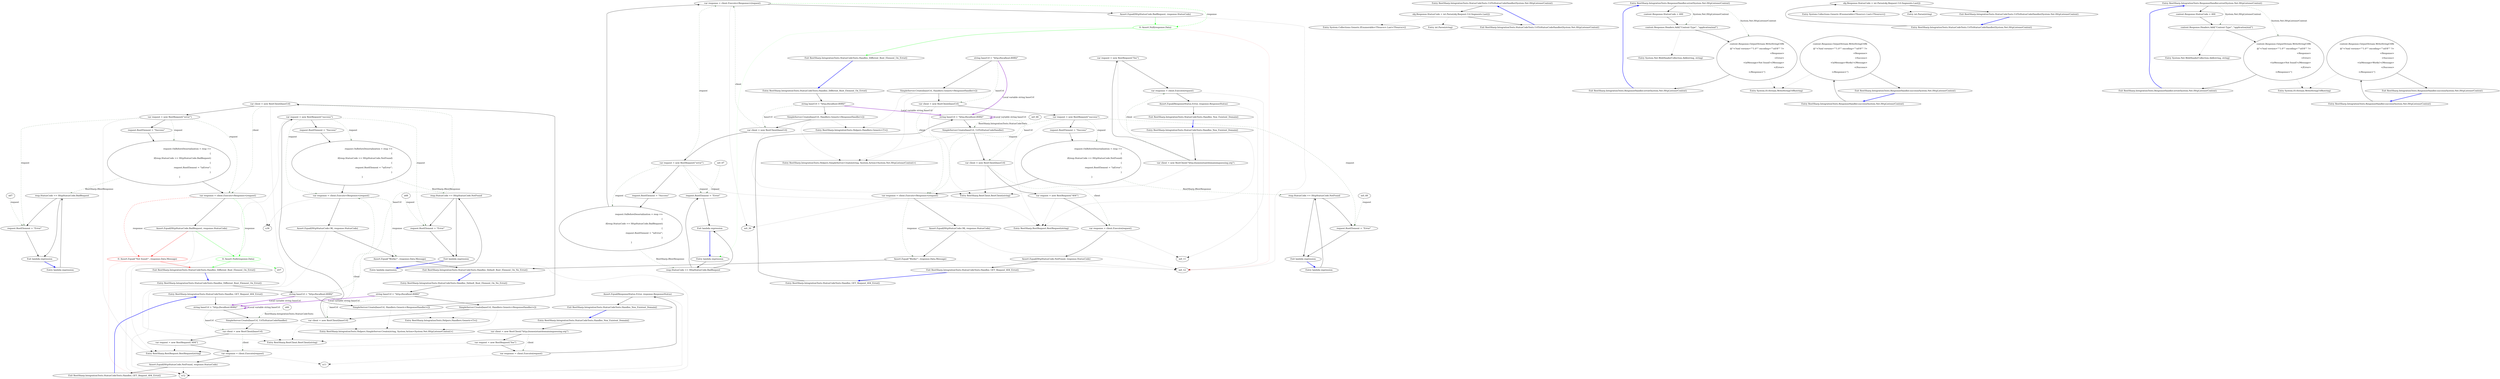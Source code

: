 digraph  {
n0 [cluster="RestSharp.IntegrationTests.StatusCodeTests.Handles_GET_Request_404_Error()", label="Entry RestSharp.IntegrationTests.StatusCodeTests.Handles_GET_Request_404_Error()", span="10-10"];
n1 [cluster="RestSharp.IntegrationTests.StatusCodeTests.Handles_GET_Request_404_Error()", label="string baseUrl = ''http://localhost:8080/''", span="12-12"];
n2 [cluster="RestSharp.IntegrationTests.StatusCodeTests.Handles_GET_Request_404_Error()", label="SimpleServer.Create(baseUrl, UrlToStatusCodeHandler)", span="13-13"];
n3 [cluster="RestSharp.IntegrationTests.StatusCodeTests.Handles_GET_Request_404_Error()", label="var client = new RestClient(baseUrl)", span="15-15"];
n8 [cluster="RestSharp.IntegrationTests.Helpers.SimpleServer.Create(string, System.Action<System.Net.HttpListenerContext>)", label="Entry RestSharp.IntegrationTests.Helpers.SimpleServer.Create(string, System.Action<System.Net.HttpListenerContext>)", span="12-12"];
n4 [cluster="RestSharp.IntegrationTests.StatusCodeTests.Handles_GET_Request_404_Error()", label="var request = new RestRequest(''404'')", span="16-16"];
n5 [cluster="RestSharp.IntegrationTests.StatusCodeTests.Handles_GET_Request_404_Error()", label="var response = client.Execute(request)", span="17-17"];
n9 [cluster="RestSharp.RestClient.RestClient(string)", label="Entry RestSharp.RestClient.RestClient(string)", span="66-66"];
n10 [cluster="RestSharp.RestRequest.RestRequest(string)", label="Entry RestSharp.RestRequest.RestRequest(string)", span="80-80"];
n6 [cluster="RestSharp.IntegrationTests.StatusCodeTests.Handles_GET_Request_404_Error()", label="Assert.Equal(HttpStatusCode.NotFound, response.StatusCode)", span="19-19"];
n7 [cluster="RestSharp.IntegrationTests.StatusCodeTests.Handles_GET_Request_404_Error()", label="Exit RestSharp.IntegrationTests.StatusCodeTests.Handles_GET_Request_404_Error()", span="10-10"];
n13 [cluster="RestSharp.IntegrationTests.StatusCodeTests.UrlToStatusCodeHandler(System.Net.HttpListenerContext)", label="Entry RestSharp.IntegrationTests.StatusCodeTests.UrlToStatusCodeHandler(System.Net.HttpListenerContext)", span="23-23"];
n14 [cluster="RestSharp.IntegrationTests.StatusCodeTests.UrlToStatusCodeHandler(System.Net.HttpListenerContext)", label="obj.Response.StatusCode = int.Parse(obj.Request.Url.Segments.Last())", span="25-25"];
n15 [cluster="RestSharp.IntegrationTests.StatusCodeTests.UrlToStatusCodeHandler(System.Net.HttpListenerContext)", label="Exit RestSharp.IntegrationTests.StatusCodeTests.UrlToStatusCodeHandler(System.Net.HttpListenerContext)", span="23-23"];
n16 [cluster="System.Collections.Generic.IEnumerable<TSource>.Last<TSource>()", label="Entry System.Collections.Generic.IEnumerable<TSource>.Last<TSource>()", span="0-0"];
n17 [cluster="int.Parse(string)", label="Entry int.Parse(string)", span="0-0"];
n18 [cluster="RestSharp.IntegrationTests.StatusCodeTests.Handles_Non_Existent_Domain()", label="Entry RestSharp.IntegrationTests.StatusCodeTests.Handles_Non_Existent_Domain()", span="33-33"];
n19 [cluster="RestSharp.IntegrationTests.StatusCodeTests.Handles_Non_Existent_Domain()", label="var client = new RestClient(''http://nonexistantdomainimguessing.org'')", span="35-35"];
n20 [cluster="RestSharp.IntegrationTests.StatusCodeTests.Handles_Non_Existent_Domain()", label="var request = new RestRequest(''foo'')", span="36-36"];
n21 [cluster="RestSharp.IntegrationTests.StatusCodeTests.Handles_Non_Existent_Domain()", label="var response = client.Execute(request)", span="37-37"];
n22 [cluster="RestSharp.IntegrationTests.StatusCodeTests.Handles_Non_Existent_Domain()", label="Assert.Equal(ResponseStatus.Error, response.ResponseStatus)", span="38-38"];
n23 [cluster="RestSharp.IntegrationTests.StatusCodeTests.Handles_Non_Existent_Domain()", label="Exit RestSharp.IntegrationTests.StatusCodeTests.Handles_Non_Existent_Domain()", span="33-33"];
n24 [cluster="RestSharp.IntegrationTests.StatusCodeTests.Handles_Different_Root_Element_On_Error()", label="Entry RestSharp.IntegrationTests.StatusCodeTests.Handles_Different_Root_Element_On_Error()", span="42-42"];
n25 [cluster="RestSharp.IntegrationTests.StatusCodeTests.Handles_Different_Root_Element_On_Error()", label="string baseUrl = ''http://localhost:8080/''", span="44-44"];
n26 [cluster="RestSharp.IntegrationTests.StatusCodeTests.Handles_Different_Root_Element_On_Error()", label="SimpleServer.Create(baseUrl, Handlers.Generic<ResponseHandler>())", span="45-45"];
n27 [cluster="RestSharp.IntegrationTests.StatusCodeTests.Handles_Different_Root_Element_On_Error()", label="var client = new RestClient(baseUrl)", span="47-47"];
n35 [cluster="RestSharp.IntegrationTests.Helpers.Handlers.Generic<T>()", label="Entry RestSharp.IntegrationTests.Helpers.Handlers.Generic<T>()", span="56-56"];
n28 [cluster="RestSharp.IntegrationTests.StatusCodeTests.Handles_Different_Root_Element_On_Error()", label="var request = new RestRequest(''error'')", span="48-48"];
n31 [cluster="RestSharp.IntegrationTests.StatusCodeTests.Handles_Different_Root_Element_On_Error()", label="var response = client.Execute<Response>(request)", span="58-58"];
n29 [cluster="RestSharp.IntegrationTests.StatusCodeTests.Handles_Different_Root_Element_On_Error()", label="request.RootElement = ''Success''", span="49-49"];
n30 [cluster="RestSharp.IntegrationTests.StatusCodeTests.Handles_Different_Root_Element_On_Error()", label="request.OnBeforeDeserialization = resp =>\r\n				{\r\n					if(resp.StatusCode == HttpStatusCode.BadRequest)\r\n					{\r\n						request.RootElement = ''\\nError'';\r\n					}\r\n				}", span="50-56"];
n39 [cluster="lambda expression", label="request.RootElement = ''Error''", span="54-54"];
n38 [cluster="lambda expression", label="resp.StatusCode == HttpStatusCode.BadRequest", span="52-52"];
n32 [cluster="RestSharp.IntegrationTests.StatusCodeTests.Handles_Different_Root_Element_On_Error()", label="Assert.Equal(HttpStatusCode.BadRequest, response.StatusCode)", span="60-60"];
n33 [cluster="RestSharp.IntegrationTests.StatusCodeTests.Handles_Different_Root_Element_On_Error()", color=red, community=0, label="0: Assert.Equal(''Not found!'', response.Data.Message)", span="61-61"];
d33 [cluster="RestSharp.IntegrationTests.StatusCodeTests.Handles_Different_Root_Element_On_Error()", color=green, community=0, label="0: Assert.Null(response.Data)", span="61-61"];
n34 [cluster="RestSharp.IntegrationTests.StatusCodeTests.Handles_Different_Root_Element_On_Error()", label="Exit RestSharp.IntegrationTests.StatusCodeTests.Handles_Different_Root_Element_On_Error()", span="42-42"];
n37 [cluster="lambda expression", label="Entry lambda expression", span="50-56"];
n40 [cluster="lambda expression", label="Exit lambda expression", span="50-56"];
n41 [cluster="RestSharp.IntegrationTests.StatusCodeTests.Handles_Default_Root_Element_On_No_Error()", label="Entry RestSharp.IntegrationTests.StatusCodeTests.Handles_Default_Root_Element_On_No_Error()", span="66-66"];
n42 [cluster="RestSharp.IntegrationTests.StatusCodeTests.Handles_Default_Root_Element_On_No_Error()", label="string baseUrl = ''http://localhost:8080/''", span="68-68"];
n43 [cluster="RestSharp.IntegrationTests.StatusCodeTests.Handles_Default_Root_Element_On_No_Error()", label="SimpleServer.Create(baseUrl, Handlers.Generic<ResponseHandler>())", span="69-69"];
n44 [cluster="RestSharp.IntegrationTests.StatusCodeTests.Handles_Default_Root_Element_On_No_Error()", label="var client = new RestClient(baseUrl)", span="71-71"];
n45 [cluster="RestSharp.IntegrationTests.StatusCodeTests.Handles_Default_Root_Element_On_No_Error()", label="var request = new RestRequest(''success'')", span="72-72"];
n48 [cluster="RestSharp.IntegrationTests.StatusCodeTests.Handles_Default_Root_Element_On_No_Error()", label="var response = client.Execute<Response>(request)", span="82-82"];
n46 [cluster="RestSharp.IntegrationTests.StatusCodeTests.Handles_Default_Root_Element_On_No_Error()", label="request.RootElement = ''Success''", span="73-73"];
n47 [cluster="RestSharp.IntegrationTests.StatusCodeTests.Handles_Default_Root_Element_On_No_Error()", label="request.OnBeforeDeserialization = resp =>\r\n				{\r\n					if(resp.StatusCode == HttpStatusCode.NotFound)\r\n					{\r\n						request.RootElement = ''\\nError'';\r\n					}\r\n				}", span="74-80"];
n54 [cluster="lambda expression", label="request.RootElement = ''Error''", span="78-78"];
n53 [cluster="lambda expression", label="resp.StatusCode == HttpStatusCode.NotFound", span="76-76"];
n49 [cluster="RestSharp.IntegrationTests.StatusCodeTests.Handles_Default_Root_Element_On_No_Error()", label="Assert.Equal(HttpStatusCode.OK, response.StatusCode)", span="84-84"];
n50 [cluster="RestSharp.IntegrationTests.StatusCodeTests.Handles_Default_Root_Element_On_No_Error()", label="Assert.Equal(''Works!'', response.Data.Message)", span="85-85"];
n51 [cluster="RestSharp.IntegrationTests.StatusCodeTests.Handles_Default_Root_Element_On_No_Error()", label="Exit RestSharp.IntegrationTests.StatusCodeTests.Handles_Default_Root_Element_On_No_Error()", span="66-66"];
n52 [cluster="lambda expression", label="Entry lambda expression", span="74-80"];
n55 [cluster="lambda expression", label="Exit lambda expression", span="74-80"];
n56 [cluster="RestSharp.IntegrationTests.ResponseHandler.error(System.Net.HttpListenerContext)", label="Entry RestSharp.IntegrationTests.ResponseHandler.error(System.Net.HttpListenerContext)", span="92-92"];
n57 [cluster="RestSharp.IntegrationTests.ResponseHandler.error(System.Net.HttpListenerContext)", label="context.Response.StatusCode = 400", span="94-94"];
n58 [cluster="RestSharp.IntegrationTests.ResponseHandler.error(System.Net.HttpListenerContext)", label="context.Response.Headers.Add(''Content-Type'', ''application/xml'')", span="95-95"];
n59 [cluster="RestSharp.IntegrationTests.ResponseHandler.error(System.Net.HttpListenerContext)", label="context.Response.OutputStream.WriteStringUtf8(\r\n@''<?xml version=''''1.0'''' encoding=''''utf-8'''' ?>\r\n<Response>\r\n	<Error>\r\n		<\\nMessage>Not found!</Message>\r\n	</Error>\r\n</Response>'')", span="96-102"];
n61 [cluster="System.Net.WebHeaderCollection.Add(string, string)", label="Entry System.Net.WebHeaderCollection.Add(string, string)", span="0-0"];
n60 [cluster="RestSharp.IntegrationTests.ResponseHandler.error(System.Net.HttpListenerContext)", label="Exit RestSharp.IntegrationTests.ResponseHandler.error(System.Net.HttpListenerContext)", span="92-92"];
n62 [cluster="System.IO.Stream.WriteStringUtf8(string)", label="Entry System.IO.Stream.WriteStringUtf8(string)", span="7-7"];
n63 [cluster="RestSharp.IntegrationTests.ResponseHandler.success(System.Net.HttpListenerContext)", label="Entry RestSharp.IntegrationTests.ResponseHandler.success(System.Net.HttpListenerContext)", span="104-104"];
n64 [cluster="RestSharp.IntegrationTests.ResponseHandler.success(System.Net.HttpListenerContext)", label="context.Response.OutputStream.WriteStringUtf8(\r\n@''<?xml version=''''1.0'''' encoding=''''utf-8'''' ?>\r\n<Response>\r\n	<Success>\r\n		<\\nMessage>Works!</Message>\r\n	</Success>\r\n</Response>'')", span="106-112"];
n65 [cluster="RestSharp.IntegrationTests.ResponseHandler.success(System.Net.HttpListenerContext)", label="Exit RestSharp.IntegrationTests.ResponseHandler.success(System.Net.HttpListenerContext)", span="104-104"];
m0_42 [cluster="RestSharp.IntegrationTests.StatusCodeTests.Handles_Default_Root_Element_On_No_Error()", file="StatusCodeTests.cs", label="string baseUrl = ''http://localhost:8080/''", span="68-68"];
m0_43 [cluster="RestSharp.IntegrationTests.StatusCodeTests.Handles_Default_Root_Element_On_No_Error()", file="StatusCodeTests.cs", label="SimpleServer.Create(baseUrl, Handlers.Generic<ResponseHandler>())", span="69-69"];
m0_44 [cluster="RestSharp.IntegrationTests.StatusCodeTests.Handles_Default_Root_Element_On_No_Error()", file="StatusCodeTests.cs", label="var client = new RestClient(baseUrl)", span="71-71"];
m0_45 [cluster="RestSharp.IntegrationTests.StatusCodeTests.Handles_Default_Root_Element_On_No_Error()", file="StatusCodeTests.cs", label="var request = new RestRequest(''success'')", span="72-72"];
m0_48 [cluster="RestSharp.IntegrationTests.StatusCodeTests.Handles_Default_Root_Element_On_No_Error()", file="StatusCodeTests.cs", label="var response = client.Execute<Response>(request)", span="82-82"];
m0_46 [cluster="RestSharp.IntegrationTests.StatusCodeTests.Handles_Default_Root_Element_On_No_Error()", file="StatusCodeTests.cs", label="request.RootElement = ''Success''", span="73-73"];
m0_47 [cluster="RestSharp.IntegrationTests.StatusCodeTests.Handles_Default_Root_Element_On_No_Error()", file="StatusCodeTests.cs", label="request.OnBeforeDeserialization = resp =>\r\n				{\r\n					if(resp.StatusCode == HttpStatusCode.NotFound)\r\n					{\r\n						request.RootElement = ''\\nError'';\r\n					}\r\n				}", span="74-80"];
m0_49 [cluster="RestSharp.IntegrationTests.StatusCodeTests.Handles_Default_Root_Element_On_No_Error()", file="StatusCodeTests.cs", label="Assert.Equal(HttpStatusCode.OK, response.StatusCode)", span="84-84"];
m0_50 [cluster="RestSharp.IntegrationTests.StatusCodeTests.Handles_Default_Root_Element_On_No_Error()", file="StatusCodeTests.cs", label="Assert.Equal(''Works!'', response.Data.Message)", span="85-85"];
m0_16 [cluster="System.Collections.Generic.IEnumerable<TSource>.Last<TSource>()", file="StatusCodeTests.cs", label="Entry System.Collections.Generic.IEnumerable<TSource>.Last<TSource>()", span="0-0"];
m0_17 [cluster="int.Parse(string)", file="StatusCodeTests.cs", label="Entry int.Parse(string)", span="0-0"];
m0_35 [cluster="RestSharp.IntegrationTests.Helpers.Handlers.Generic<T>()", file="StatusCodeTests.cs", label="Entry RestSharp.IntegrationTests.Helpers.Handlers.Generic<T>()", span="56-56"];
m0_8 [cluster="RestSharp.IntegrationTests.Helpers.SimpleServer.Create(string, System.Action<System.Net.HttpListenerContext>)", file="StatusCodeTests.cs", label="Entry RestSharp.IntegrationTests.Helpers.SimpleServer.Create(string, System.Action<System.Net.HttpListenerContext>)", span="12-12"];
m0_18 [cluster="RestSharp.IntegrationTests.StatusCodeTests.Handles_Non_Existent_Domain()", file="StatusCodeTests.cs", label="Entry RestSharp.IntegrationTests.StatusCodeTests.Handles_Non_Existent_Domain()", span="33-33"];
m0_19 [cluster="RestSharp.IntegrationTests.StatusCodeTests.Handles_Non_Existent_Domain()", file="StatusCodeTests.cs", label="var client = new RestClient(''http://nonexistantdomainimguessing.org'')", span="35-35"];
m0_20 [cluster="RestSharp.IntegrationTests.StatusCodeTests.Handles_Non_Existent_Domain()", file="StatusCodeTests.cs", label="var request = new RestRequest(''foo'')", span="36-36"];
m0_21 [cluster="RestSharp.IntegrationTests.StatusCodeTests.Handles_Non_Existent_Domain()", file="StatusCodeTests.cs", label="var response = client.Execute(request)", span="37-37"];
m0_22 [cluster="RestSharp.IntegrationTests.StatusCodeTests.Handles_Non_Existent_Domain()", file="StatusCodeTests.cs", label="Assert.Equal(ResponseStatus.Error, response.ResponseStatus)", span="38-38"];
m0_23 [cluster="RestSharp.IntegrationTests.StatusCodeTests.Handles_Non_Existent_Domain()", file="StatusCodeTests.cs", label="Exit RestSharp.IntegrationTests.StatusCodeTests.Handles_Non_Existent_Domain()", span="33-33"];
m0_24 [cluster="RestSharp.IntegrationTests.StatusCodeTests.Handles_Different_Root_Element_On_Error()", file="StatusCodeTests.cs", label="Entry RestSharp.IntegrationTests.StatusCodeTests.Handles_Different_Root_Element_On_Error()", span="42-42"];
m0_25 [cluster="RestSharp.IntegrationTests.StatusCodeTests.Handles_Different_Root_Element_On_Error()", file="StatusCodeTests.cs", label="string baseUrl = ''http://localhost:8080/''", span="44-44"];
m0_26 [cluster="RestSharp.IntegrationTests.StatusCodeTests.Handles_Different_Root_Element_On_Error()", file="StatusCodeTests.cs", label="SimpleServer.Create(baseUrl, Handlers.Generic<ResponseHandler>())", span="45-45"];
m0_27 [cluster="RestSharp.IntegrationTests.StatusCodeTests.Handles_Different_Root_Element_On_Error()", file="StatusCodeTests.cs", label="var client = new RestClient(baseUrl)", span="47-47"];
m0_28 [cluster="RestSharp.IntegrationTests.StatusCodeTests.Handles_Different_Root_Element_On_Error()", file="StatusCodeTests.cs", label="var request = new RestRequest(''error'')", span="48-48"];
m0_31 [cluster="RestSharp.IntegrationTests.StatusCodeTests.Handles_Different_Root_Element_On_Error()", file="StatusCodeTests.cs", label="var response = client.Execute<Response>(request)", span="58-58"];
m0_29 [cluster="RestSharp.IntegrationTests.StatusCodeTests.Handles_Different_Root_Element_On_Error()", file="StatusCodeTests.cs", label="request.RootElement = ''Success''", span="49-49"];
m0_30 [cluster="RestSharp.IntegrationTests.StatusCodeTests.Handles_Different_Root_Element_On_Error()", file="StatusCodeTests.cs", label="request.OnBeforeDeserialization = resp =>\r\n				{\r\n					if(resp.StatusCode == HttpStatusCode.BadRequest)\r\n					{\r\n						request.RootElement = ''\\nError'';\r\n					}\r\n				}", span="50-56"];
m0_32 [cluster="RestSharp.IntegrationTests.StatusCodeTests.Handles_Different_Root_Element_On_Error()", file="StatusCodeTests.cs", label="Assert.Equal(HttpStatusCode.BadRequest, response.StatusCode)", span="60-60"];
m0_33 [cluster="RestSharp.IntegrationTests.StatusCodeTests.Handles_Different_Root_Element_On_Error()", color=green, community=0, file="StatusCodeTests.cs", label="0: Assert.Null(response.Data)", span="61-61"];
m0_34 [cluster="RestSharp.IntegrationTests.StatusCodeTests.Handles_Different_Root_Element_On_Error()", file="StatusCodeTests.cs", label="Exit RestSharp.IntegrationTests.StatusCodeTests.Handles_Different_Root_Element_On_Error()", span="42-42"];
m0_56 [cluster="RestSharp.IntegrationTests.ResponseHandler.error(System.Net.HttpListenerContext)", file="StatusCodeTests.cs", label="Entry RestSharp.IntegrationTests.ResponseHandler.error(System.Net.HttpListenerContext)", span="92-92"];
m0_57 [cluster="RestSharp.IntegrationTests.ResponseHandler.error(System.Net.HttpListenerContext)", file="StatusCodeTests.cs", label="context.Response.StatusCode = 400", span="94-94"];
m0_58 [cluster="RestSharp.IntegrationTests.ResponseHandler.error(System.Net.HttpListenerContext)", file="StatusCodeTests.cs", label="context.Response.Headers.Add(''Content-Type'', ''application/xml'')", span="95-95"];
m0_59 [cluster="RestSharp.IntegrationTests.ResponseHandler.error(System.Net.HttpListenerContext)", file="StatusCodeTests.cs", label="context.Response.OutputStream.WriteStringUtf8(\r\n@''<?xml version=''''1.0'''' encoding=''''utf-8'''' ?>\r\n<Response>\r\n	<Error>\r\n		<\\nMessage>Not found!</Message>\r\n	</Error>\r\n</Response>'')", span="96-102"];
m0_60 [cluster="RestSharp.IntegrationTests.ResponseHandler.error(System.Net.HttpListenerContext)", file="StatusCodeTests.cs", label="Exit RestSharp.IntegrationTests.ResponseHandler.error(System.Net.HttpListenerContext)", span="92-92"];
m0_62 [cluster="System.IO.Stream.WriteStringUtf8(string)", file="StatusCodeTests.cs", label="Entry System.IO.Stream.WriteStringUtf8(string)", span="7-7"];
m0_10 [cluster="RestSharp.RestRequest.RestRequest(string)", file="StatusCodeTests.cs", label="Entry RestSharp.RestRequest.RestRequest(string)", span="80-80"];
m0_61 [cluster="System.Net.WebHeaderCollection.Add(string, string)", file="StatusCodeTests.cs", label="Entry System.Net.WebHeaderCollection.Add(string, string)", span="0-0"];
m0_0 [cluster="RestSharp.IntegrationTests.StatusCodeTests.Handles_GET_Request_404_Error()", file="StatusCodeTests.cs", label="Entry RestSharp.IntegrationTests.StatusCodeTests.Handles_GET_Request_404_Error()", span="10-10"];
m0_1 [cluster="RestSharp.IntegrationTests.StatusCodeTests.Handles_GET_Request_404_Error()", file="StatusCodeTests.cs", label="string baseUrl = ''http://localhost:8080/''", span="12-12"];
m0_2 [cluster="RestSharp.IntegrationTests.StatusCodeTests.Handles_GET_Request_404_Error()", file="StatusCodeTests.cs", label="SimpleServer.Create(baseUrl, UrlToStatusCodeHandler)", span="13-13"];
m0_3 [cluster="RestSharp.IntegrationTests.StatusCodeTests.Handles_GET_Request_404_Error()", file="StatusCodeTests.cs", label="var client = new RestClient(baseUrl)", span="15-15"];
m0_4 [cluster="RestSharp.IntegrationTests.StatusCodeTests.Handles_GET_Request_404_Error()", file="StatusCodeTests.cs", label="var request = new RestRequest(''404'')", span="16-16"];
m0_5 [cluster="RestSharp.IntegrationTests.StatusCodeTests.Handles_GET_Request_404_Error()", file="StatusCodeTests.cs", label="var response = client.Execute(request)", span="17-17"];
m0_6 [cluster="RestSharp.IntegrationTests.StatusCodeTests.Handles_GET_Request_404_Error()", file="StatusCodeTests.cs", label="Assert.Equal(HttpStatusCode.NotFound, response.StatusCode)", span="19-19"];
m0_7 [cluster="RestSharp.IntegrationTests.StatusCodeTests.Handles_GET_Request_404_Error()", file="StatusCodeTests.cs", label="Exit RestSharp.IntegrationTests.StatusCodeTests.Handles_GET_Request_404_Error()", span="10-10"];
m0_63 [cluster="RestSharp.IntegrationTests.ResponseHandler.success(System.Net.HttpListenerContext)", file="StatusCodeTests.cs", label="Entry RestSharp.IntegrationTests.ResponseHandler.success(System.Net.HttpListenerContext)", span="104-104"];
m0_64 [cluster="RestSharp.IntegrationTests.ResponseHandler.success(System.Net.HttpListenerContext)", file="StatusCodeTests.cs", label="context.Response.OutputStream.WriteStringUtf8(\r\n@''<?xml version=''''1.0'''' encoding=''''utf-8'''' ?>\r\n<Response>\r\n	<Success>\r\n		<\\nMessage>Works!</Message>\r\n	</Success>\r\n</Response>'')", span="106-112"];
m0_65 [cluster="RestSharp.IntegrationTests.ResponseHandler.success(System.Net.HttpListenerContext)", file="StatusCodeTests.cs", label="Exit RestSharp.IntegrationTests.ResponseHandler.success(System.Net.HttpListenerContext)", span="104-104"];
m0_13 [cluster="RestSharp.IntegrationTests.StatusCodeTests.UrlToStatusCodeHandler(System.Net.HttpListenerContext)", file="StatusCodeTests.cs", label="Entry RestSharp.IntegrationTests.StatusCodeTests.UrlToStatusCodeHandler(System.Net.HttpListenerContext)", span="23-23"];
m0_14 [cluster="RestSharp.IntegrationTests.StatusCodeTests.UrlToStatusCodeHandler(System.Net.HttpListenerContext)", file="StatusCodeTests.cs", label="obj.Response.StatusCode = int.Parse(obj.Request.Url.Segments.Last())", span="25-25"];
m0_15 [cluster="RestSharp.IntegrationTests.StatusCodeTests.UrlToStatusCodeHandler(System.Net.HttpListenerContext)", file="StatusCodeTests.cs", label="Exit RestSharp.IntegrationTests.StatusCodeTests.UrlToStatusCodeHandler(System.Net.HttpListenerContext)", span="23-23"];
m0_52 [cluster="lambda expression", file="StatusCodeTests.cs", label="Entry lambda expression", span="74-80"];
m0_39 [cluster="lambda expression", file="StatusCodeTests.cs", label="request.RootElement = ''Error''", span="54-54"];
m0_38 [cluster="lambda expression", file="StatusCodeTests.cs", label="resp.StatusCode == HttpStatusCode.BadRequest", span="52-52"];
m0_37 [cluster="lambda expression", file="StatusCodeTests.cs", label="Entry lambda expression", span="50-56"];
m0_40 [cluster="lambda expression", file="StatusCodeTests.cs", label="Exit lambda expression", span="50-56"];
m0_54 [cluster="lambda expression", file="StatusCodeTests.cs", label="request.RootElement = ''Error''", span="78-78"];
m0_53 [cluster="lambda expression", file="StatusCodeTests.cs", label="resp.StatusCode == HttpStatusCode.NotFound", span="76-76"];
m0_55 [cluster="lambda expression", file="StatusCodeTests.cs", label="Exit lambda expression", span="74-80"];
m0_9 [cluster="RestSharp.RestClient.RestClient(string)", file="StatusCodeTests.cs", label="Entry RestSharp.RestClient.RestClient(string)", span="66-66"];
n11;
n12;
n36;
d37;
m0_36;
m0_12;
m0_11;
n66;
n67;
n68;
m0_66;
m0_67;
m0_68;
n0 -> n1  [key=0, style=solid];
n1 -> n1  [color=darkorchid, key=3, label="Local variable string baseUrl", style=bold];
n1 -> n2  [key=0, style=solid];
n1 -> n3  [color=darkseagreen4, key=1, label=baseUrl, style=dashed];
n2 -> n3  [key=0, style=solid];
n2 -> n8  [key=2, style=dotted];
n3 -> n4  [key=0, style=solid];
n3 -> n5  [color=darkseagreen4, key=1, label=client, style=dashed];
n3 -> n9  [key=2, style=dotted];
n4 -> n5  [key=0, style=solid];
n4 -> n10  [key=2, style=dotted];
n5 -> n6  [key=0, style=solid];
n5 -> n11  [key=2, style=dotted];
n6 -> n7  [key=0, style=solid];
n6 -> n12  [key=2, style=dotted];
n7 -> n0  [color=blue, key=0, style=bold];
n13 -> n14  [key=0, style=solid];
n14 -> n15  [key=0, style=solid];
n14 -> n16  [key=2, style=dotted];
n14 -> n17  [key=2, style=dotted];
n15 -> n13  [color=blue, key=0, style=bold];
n18 -> n19  [key=0, style=solid];
n19 -> n9  [key=2, style=dotted];
n19 -> n20  [key=0, style=solid];
n19 -> n21  [color=darkseagreen4, key=1, label=client, style=dashed];
n20 -> n10  [key=2, style=dotted];
n20 -> n21  [key=0, style=solid];
n21 -> n11  [key=2, style=dotted];
n21 -> n22  [key=0, style=solid];
n22 -> n12  [key=2, style=dotted];
n22 -> n23  [key=0, style=solid];
n23 -> n18  [color=blue, key=0, style=bold];
n24 -> n25  [key=0, style=solid];
n25 -> n1  [color=darkorchid, key=3, label="Local variable string baseUrl", style=bold];
n25 -> n26  [key=0, style=solid];
n25 -> n27  [color=darkseagreen4, key=1, label=baseUrl, style=dashed];
n26 -> n8  [key=2, style=dotted];
n26 -> n27  [key=0, style=solid];
n26 -> n35  [key=2, style=dotted];
n27 -> n9  [key=2, style=dotted];
n27 -> n28  [key=0, style=solid];
n27 -> n31  [color=darkseagreen4, key=1, label=client, style=dashed];
n28 -> n10  [key=2, style=dotted];
n28 -> n29  [key=0, style=solid];
n28 -> n30  [color=darkseagreen4, key=1, label=request, style=dashed];
n28 -> n31  [color=darkseagreen4, key=1, label=request, style=dashed];
n28 -> n39  [color=darkseagreen4, key=1, label=request, style=dashed];
n31 -> n32  [key=0, style=solid];
n31 -> n33  [color=red, key=1, label=response, style=dashed];
n31 -> d33  [color=green, key=1, label=response, style=dashed];
n31 -> n36  [key=2, style=dotted];
n29 -> n30  [key=0, style=solid];
n30 -> n31  [key=0, style=solid];
n30 -> n38  [color=darkseagreen4, key=1, label="RestSharp.IRestResponse", style=dashed];
n39 -> n40  [key=0, style=solid];
n38 -> n39  [key=0, style=solid];
n38 -> n40  [key=0, style=solid];
n32 -> n12  [key=2, style=dotted];
n32 -> n33  [color=red, key=0, style=solid];
n32 -> d33  [color=green, key=0, style=solid];
n33 -> n12  [color=red, key=2, style=dotted];
n33 -> n34  [color=red, key=0, style=solid];
d33 -> n34  [color=green, key=0, style=solid];
d33 -> d37  [color=green, key=2, style=dotted];
n34 -> n24  [color=blue, key=0, style=bold];
n37 -> n38  [key=0, style=solid];
n40 -> n37  [color=blue, key=0, style=bold];
n41 -> n42  [key=0, style=solid];
n42 -> n1  [color=darkorchid, key=3, label="Local variable string baseUrl", style=bold];
n42 -> n43  [key=0, style=solid];
n42 -> n44  [color=darkseagreen4, key=1, label=baseUrl, style=dashed];
n43 -> n8  [key=2, style=dotted];
n43 -> n35  [key=2, style=dotted];
n43 -> n44  [key=0, style=solid];
n44 -> n9  [key=2, style=dotted];
n44 -> n45  [key=0, style=solid];
n44 -> n48  [color=darkseagreen4, key=1, label=client, style=dashed];
n45 -> n10  [key=2, style=dotted];
n45 -> n46  [key=0, style=solid];
n45 -> n47  [color=darkseagreen4, key=1, label=request, style=dashed];
n45 -> n48  [color=darkseagreen4, key=1, label=request, style=dashed];
n45 -> n54  [color=darkseagreen4, key=1, label=request, style=dashed];
n48 -> n36  [key=2, style=dotted];
n48 -> n49  [key=0, style=solid];
n48 -> n50  [color=darkseagreen4, key=1, label=response, style=dashed];
n46 -> n47  [key=0, style=solid];
n47 -> n48  [key=0, style=solid];
n47 -> n53  [color=darkseagreen4, key=1, label="RestSharp.IRestResponse", style=dashed];
n54 -> n55  [key=0, style=solid];
n53 -> n54  [key=0, style=solid];
n53 -> n55  [key=0, style=solid];
n49 -> n12  [key=2, style=dotted];
n49 -> n50  [key=0, style=solid];
n50 -> n12  [key=2, style=dotted];
n50 -> n51  [key=0, style=solid];
n51 -> n41  [color=blue, key=0, style=bold];
n52 -> n53  [key=0, style=solid];
n55 -> n52  [color=blue, key=0, style=bold];
n56 -> n57  [key=0, style=solid];
n56 -> n58  [color=darkseagreen4, key=1, label="System.Net.HttpListenerContext", style=dashed];
n56 -> n59  [color=darkseagreen4, key=1, label="System.Net.HttpListenerContext", style=dashed];
n57 -> n58  [key=0, style=solid];
n58 -> n59  [key=0, style=solid];
n58 -> n61  [key=2, style=dotted];
n59 -> n60  [key=0, style=solid];
n59 -> n62  [key=2, style=dotted];
n60 -> n56  [color=blue, key=0, style=bold];
n63 -> n64  [key=0, style=solid];
n64 -> n62  [key=2, style=dotted];
n64 -> n65  [key=0, style=solid];
n65 -> n63  [color=blue, key=0, style=bold];
m0_42 -> m0_1  [color=darkorchid, key=3, label="Local variable string baseUrl", style=bold];
m0_42 -> m0_43  [key=0, style=solid];
m0_42 -> m0_44  [color=darkseagreen4, key=1, label=baseUrl, style=dashed];
m0_43 -> m0_8  [key=2, style=dotted];
m0_43 -> m0_35  [key=2, style=dotted];
m0_43 -> m0_44  [key=0, style=solid];
m0_44 -> m0_9  [key=2, style=dotted];
m0_44 -> m0_45  [key=0, style=solid];
m0_44 -> m0_48  [color=darkseagreen4, key=1, label=client, style=dashed];
m0_45 -> m0_10  [key=2, style=dotted];
m0_45 -> m0_46  [key=0, style=solid];
m0_45 -> m0_47  [color=darkseagreen4, key=1, label=request, style=dashed];
m0_45 -> m0_48  [color=darkseagreen4, key=1, label=request, style=dashed];
m0_45 -> m0_54  [color=darkseagreen4, key=1, label=request, style=dashed];
m0_48 -> m0_36  [key=2, style=dotted];
m0_48 -> m0_49  [key=0, style=solid];
m0_48 -> m0_50  [color=darkseagreen4, key=1, label=response, style=dashed];
m0_46 -> m0_47  [key=0, style=solid];
m0_47 -> m0_48  [key=0, style=solid];
m0_47 -> m0_53  [color=darkseagreen4, key=1, label="RestSharp.IRestResponse", style=dashed];
m0_49 -> m0_12  [key=2, style=dotted];
m0_49 -> m0_50  [key=0, style=solid];
m0_50 -> m0_12  [key=2, style=dotted];
m0_50 -> n51  [key=0, style=solid];
m0_18 -> m0_19  [key=0, style=solid];
m0_19 -> m0_9  [key=2, style=dotted];
m0_19 -> m0_20  [key=0, style=solid];
m0_19 -> m0_21  [color=darkseagreen4, key=1, label=client, style=dashed];
m0_20 -> m0_10  [key=2, style=dotted];
m0_20 -> m0_21  [key=0, style=solid];
m0_21 -> m0_11  [key=2, style=dotted];
m0_21 -> m0_22  [key=0, style=solid];
m0_22 -> m0_12  [key=2, style=dotted];
m0_22 -> m0_23  [key=0, style=solid];
m0_23 -> m0_18  [color=blue, key=0, style=bold];
m0_24 -> m0_25  [key=0, style=solid];
m0_25 -> m0_1  [color=darkorchid, key=3, label="Local variable string baseUrl", style=bold];
m0_25 -> m0_26  [key=0, style=solid];
m0_25 -> m0_27  [color=darkseagreen4, key=1, label=baseUrl, style=dashed];
m0_26 -> m0_8  [key=2, style=dotted];
m0_26 -> m0_27  [key=0, style=solid];
m0_26 -> m0_35  [key=2, style=dotted];
m0_27 -> m0_9  [key=2, style=dotted];
m0_27 -> m0_28  [key=0, style=solid];
m0_27 -> m0_31  [color=darkseagreen4, key=1, label=client, style=dashed];
m0_28 -> m0_10  [key=2, style=dotted];
m0_28 -> m0_29  [key=0, style=solid];
m0_28 -> m0_30  [color=darkseagreen4, key=1, label=request, style=dashed];
m0_28 -> m0_31  [color=darkseagreen4, key=1, label=request, style=dashed];
m0_28 -> m0_39  [color=darkseagreen4, key=1, label=request, style=dashed];
m0_31 -> m0_32  [key=0, style=solid];
m0_31 -> m0_33  [color=green, key=1, label=response, style=dashed];
m0_31 -> m0_36  [key=2, style=dotted];
m0_29 -> m0_30  [key=0, style=solid];
m0_30 -> m0_31  [key=0, style=solid];
m0_30 -> m0_38  [color=darkseagreen4, key=1, label="RestSharp.IRestResponse", style=dashed];
m0_32 -> m0_12  [key=2, style=dotted];
m0_32 -> m0_33  [color=green, key=0, style=solid];
m0_33 -> m0_12  [color=red, key=2, style=dotted];
m0_33 -> m0_34  [color=green, key=0, style=solid];
m0_33 -> m0_37  [color=green, key=2, style=dotted];
m0_34 -> m0_24  [color=blue, key=0, style=bold];
m0_56 -> m0_57  [key=0, style=solid];
m0_56 -> m0_58  [color=darkseagreen4, key=1, label="System.Net.HttpListenerContext", style=dashed];
m0_56 -> m0_59  [color=darkseagreen4, key=1, label="System.Net.HttpListenerContext", style=dashed];
m0_57 -> m0_58  [key=0, style=solid];
m0_58 -> m0_59  [key=0, style=solid];
m0_58 -> m0_61  [key=2, style=dotted];
m0_59 -> m0_60  [key=0, style=solid];
m0_59 -> m0_62  [key=2, style=dotted];
m0_60 -> m0_56  [color=blue, key=0, style=bold];
m0_0 -> m0_1  [key=0, style=solid];
m0_1 -> m0_1  [color=darkorchid, key=3, label="Local variable string baseUrl", style=bold];
m0_1 -> m0_2  [key=0, style=solid];
m0_1 -> m0_3  [color=darkseagreen4, key=1, label=baseUrl, style=dashed];
m0_2 -> m0_3  [key=0, style=solid];
m0_2 -> m0_8  [key=2, style=dotted];
m0_3 -> m0_4  [key=0, style=solid];
m0_3 -> m0_5  [color=darkseagreen4, key=1, label=client, style=dashed];
m0_3 -> m0_9  [key=2, style=dotted];
m0_4 -> m0_5  [key=0, style=solid];
m0_4 -> m0_10  [key=2, style=dotted];
m0_5 -> m0_6  [key=0, style=solid];
m0_5 -> m0_11  [key=2, style=dotted];
m0_6 -> m0_7  [key=0, style=solid];
m0_6 -> m0_12  [key=2, style=dotted];
m0_7 -> m0_0  [color=blue, key=0, style=bold];
m0_63 -> m0_64  [key=0, style=solid];
m0_64 -> m0_62  [key=2, style=dotted];
m0_64 -> m0_65  [key=0, style=solid];
m0_65 -> m0_63  [color=blue, key=0, style=bold];
m0_13 -> m0_14  [key=0, style=solid];
m0_14 -> m0_15  [key=0, style=solid];
m0_14 -> m0_16  [key=2, style=dotted];
m0_14 -> m0_17  [key=2, style=dotted];
m0_15 -> m0_13  [color=blue, key=0, style=bold];
m0_52 -> m0_53  [key=0, style=solid];
m0_39 -> m0_40  [key=0, style=solid];
m0_38 -> m0_39  [key=0, style=solid];
m0_38 -> m0_40  [key=0, style=solid];
m0_37 -> m0_38  [key=0, style=solid];
m0_40 -> m0_37  [color=blue, key=0, style=bold];
m0_54 -> m0_55  [key=0, style=solid];
m0_53 -> m0_54  [key=0, style=solid];
m0_53 -> m0_55  [key=0, style=solid];
m0_55 -> m0_52  [color=blue, key=0, style=bold];
n66 -> n2  [color=darkseagreen4, key=1, label="RestSharp.IntegrationTests.StatusCodeTests", style=dashed];
n67 -> n39  [color=darkseagreen4, key=1, label=request, style=dashed];
n68 -> n54  [color=darkseagreen4, key=1, label=request, style=dashed];
m0_66 -> m0_2  [color=darkseagreen4, key=1, label="RestSharp.IntegrationTests.StatusCodeTests", style=dashed];
m0_67 -> m0_39  [color=darkseagreen4, key=1, label=request, style=dashed];
m0_68 -> m0_54  [color=darkseagreen4, key=1, label=request, style=dashed];
}
